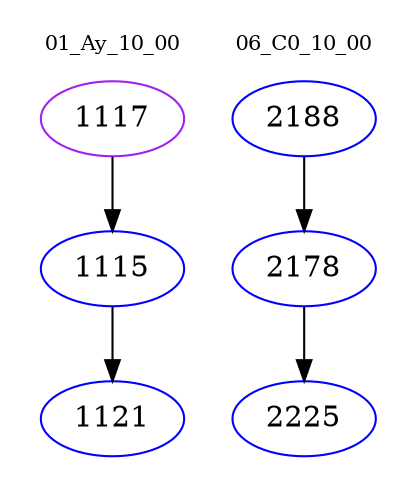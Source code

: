 digraph{
subgraph cluster_0 {
color = white
label = "01_Ay_10_00";
fontsize=10;
T0_1117 [label="1117", color="purple"]
T0_1117 -> T0_1115 [color="black"]
T0_1115 [label="1115", color="blue"]
T0_1115 -> T0_1121 [color="black"]
T0_1121 [label="1121", color="blue"]
}
subgraph cluster_1 {
color = white
label = "06_C0_10_00";
fontsize=10;
T1_2188 [label="2188", color="blue"]
T1_2188 -> T1_2178 [color="black"]
T1_2178 [label="2178", color="blue"]
T1_2178 -> T1_2225 [color="black"]
T1_2225 [label="2225", color="blue"]
}
}
